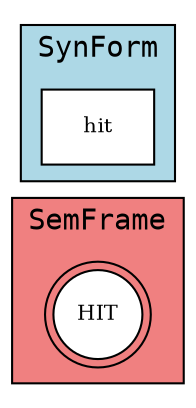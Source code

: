digraph G {
rankdir=LR;
fontname=consolas;
subgraph cluster_SemFrame {
bgcolor=lightcoral;
label=SemFrame;
N1 [style=filled, fontsize=10, fillcolor=white, color=black, shape=doublecircle, label=HIT];
}

subgraph cluster_SynForm {
bgcolor=lightblue;
label=SynForm;
S1 [shape=box, fontsize=10, style=filled, fillcolor=white, label=hit];
}

}
